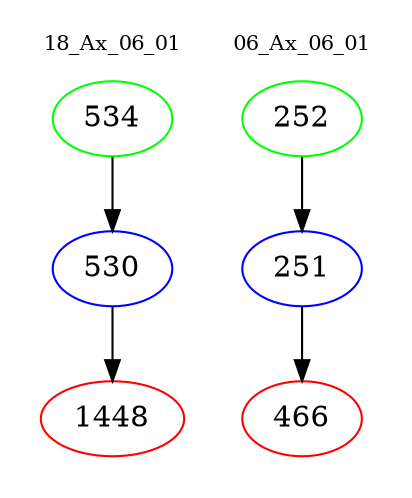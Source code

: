 digraph{
subgraph cluster_0 {
color = white
label = "18_Ax_06_01";
fontsize=10;
T0_534 [label="534", color="green"]
T0_534 -> T0_530 [color="black"]
T0_530 [label="530", color="blue"]
T0_530 -> T0_1448 [color="black"]
T0_1448 [label="1448", color="red"]
}
subgraph cluster_1 {
color = white
label = "06_Ax_06_01";
fontsize=10;
T1_252 [label="252", color="green"]
T1_252 -> T1_251 [color="black"]
T1_251 [label="251", color="blue"]
T1_251 -> T1_466 [color="black"]
T1_466 [label="466", color="red"]
}
}
